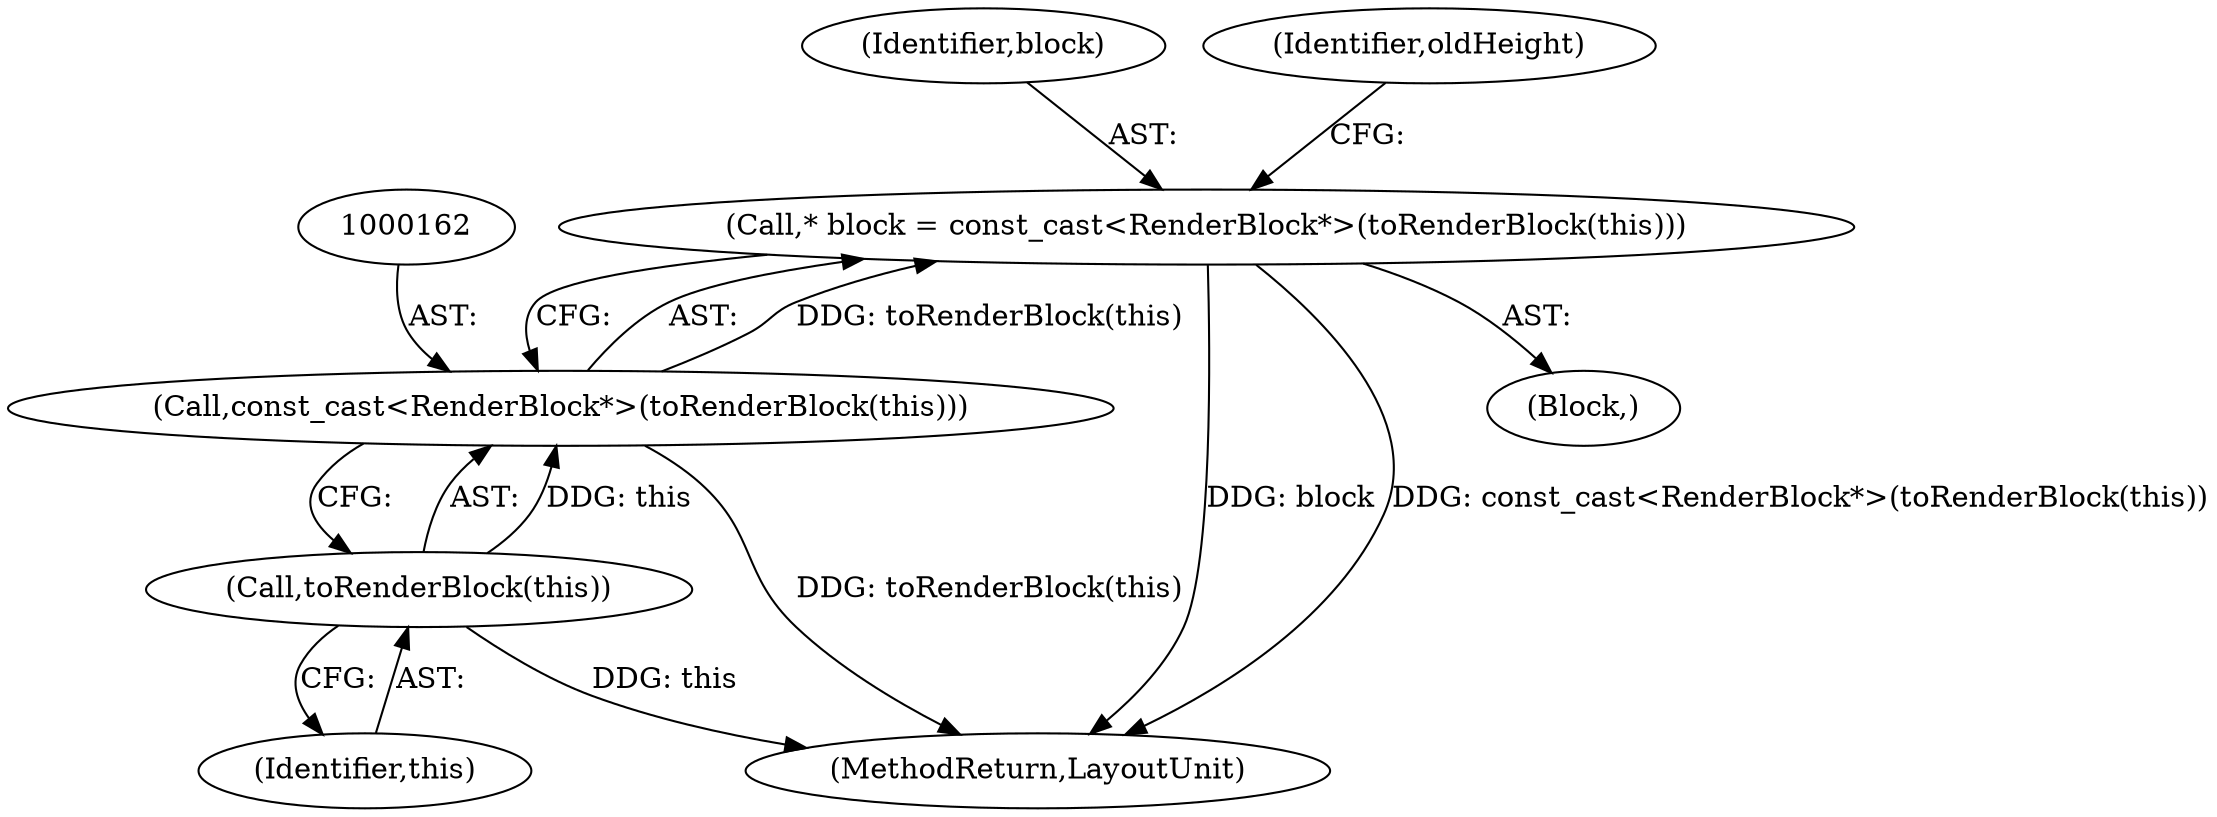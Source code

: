 digraph "0_Chrome_5fd35e5359c6345b8709695cd71fba307318e6aa@pointer" {
"1000159" [label="(Call,* block = const_cast<RenderBlock*>(toRenderBlock(this)))"];
"1000161" [label="(Call,const_cast<RenderBlock*>(toRenderBlock(this)))"];
"1000163" [label="(Call,toRenderBlock(this))"];
"1000160" [label="(Identifier,block)"];
"1000182" [label="(MethodReturn,LayoutUnit)"];
"1000164" [label="(Identifier,this)"];
"1000157" [label="(Block,)"];
"1000167" [label="(Identifier,oldHeight)"];
"1000159" [label="(Call,* block = const_cast<RenderBlock*>(toRenderBlock(this)))"];
"1000161" [label="(Call,const_cast<RenderBlock*>(toRenderBlock(this)))"];
"1000163" [label="(Call,toRenderBlock(this))"];
"1000159" -> "1000157"  [label="AST: "];
"1000159" -> "1000161"  [label="CFG: "];
"1000160" -> "1000159"  [label="AST: "];
"1000161" -> "1000159"  [label="AST: "];
"1000167" -> "1000159"  [label="CFG: "];
"1000159" -> "1000182"  [label="DDG: block"];
"1000159" -> "1000182"  [label="DDG: const_cast<RenderBlock*>(toRenderBlock(this))"];
"1000161" -> "1000159"  [label="DDG: toRenderBlock(this)"];
"1000161" -> "1000163"  [label="CFG: "];
"1000162" -> "1000161"  [label="AST: "];
"1000163" -> "1000161"  [label="AST: "];
"1000161" -> "1000182"  [label="DDG: toRenderBlock(this)"];
"1000163" -> "1000161"  [label="DDG: this"];
"1000163" -> "1000164"  [label="CFG: "];
"1000164" -> "1000163"  [label="AST: "];
"1000163" -> "1000182"  [label="DDG: this"];
}
